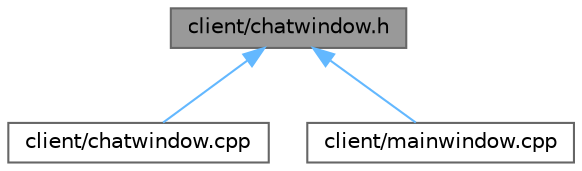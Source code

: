 digraph "client/chatwindow.h"
{
 // LATEX_PDF_SIZE
  bgcolor="transparent";
  edge [fontname=Helvetica,fontsize=10,labelfontname=Helvetica,labelfontsize=10];
  node [fontname=Helvetica,fontsize=10,shape=box,height=0.2,width=0.4];
  Node1 [id="Node000001",label="client/chatwindow.h",height=0.2,width=0.4,color="gray40", fillcolor="grey60", style="filled", fontcolor="black",tooltip="Заголовочный файл класса окна чата"];
  Node1 -> Node2 [id="edge1_Node000001_Node000002",dir="back",color="steelblue1",style="solid",tooltip=" "];
  Node2 [id="Node000002",label="client/chatwindow.cpp",height=0.2,width=0.4,color="grey40", fillcolor="white", style="filled",URL="$chatwindow_8cpp_source.html",tooltip=" "];
  Node1 -> Node3 [id="edge2_Node000001_Node000003",dir="back",color="steelblue1",style="solid",tooltip=" "];
  Node3 [id="Node000003",label="client/mainwindow.cpp",height=0.2,width=0.4,color="grey40", fillcolor="white", style="filled",URL="$mainwindow_8cpp_source.html",tooltip=" "];
}
